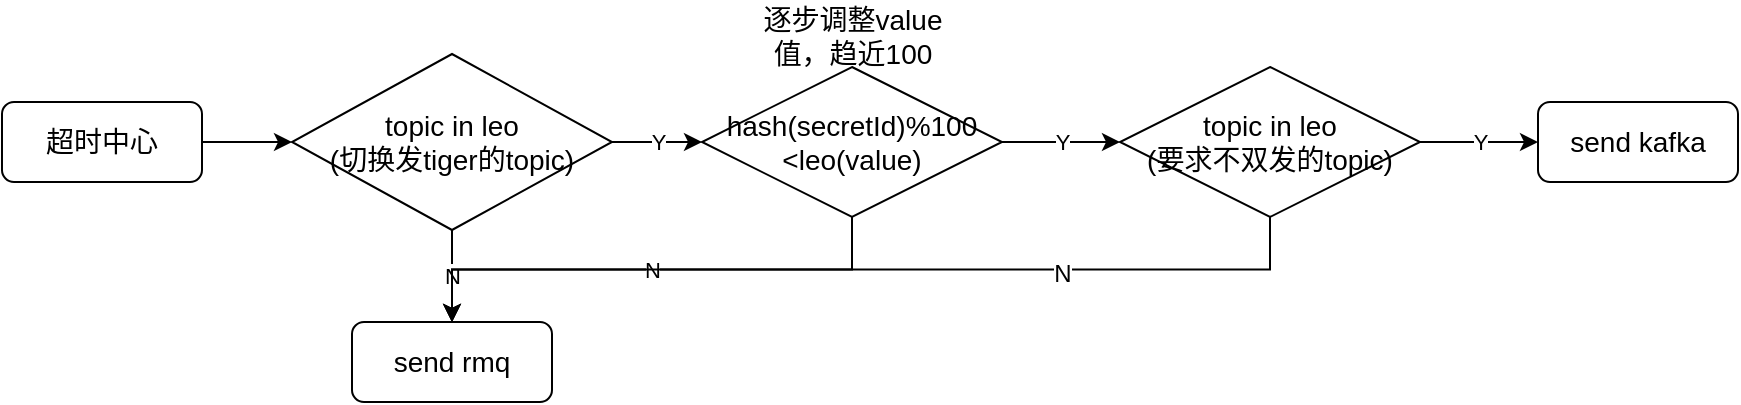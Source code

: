 <mxfile version="11.1.1" type="github"><diagram id="hLku4_2pbAyY7zUj1JWS" name="Page-1"><mxGraphModel dx="1422" dy="884" grid="1" gridSize="10" guides="1" tooltips="1" connect="1" arrows="1" fold="1" page="1" pageScale="1" pageWidth="827" pageHeight="1169" math="0" shadow="0"><root><mxCell id="0"/><mxCell id="1" parent="0"/><mxCell id="jNEHDybDtIT8cp2NqFF5-96" style="edgeStyle=orthogonalEdgeStyle;rounded=0;orthogonalLoop=1;jettySize=auto;html=1;exitX=1;exitY=0.5;exitDx=0;exitDy=0;entryX=0;entryY=0.5;entryDx=0;entryDy=0;" edge="1" parent="1" source="jNEHDybDtIT8cp2NqFF5-92" target="jNEHDybDtIT8cp2NqFF5-95"><mxGeometry relative="1" as="geometry"/></mxCell><mxCell id="jNEHDybDtIT8cp2NqFF5-92" value="&lt;font style=&quot;font-size: 14px&quot;&gt;超时中心&lt;/font&gt;" style="rounded=1;whiteSpace=wrap;html=1;" vertex="1" parent="1"><mxGeometry x="50" y="120" width="100" height="40" as="geometry"/></mxCell><mxCell id="jNEHDybDtIT8cp2NqFF5-98" value="N" style="edgeStyle=orthogonalEdgeStyle;rounded=0;orthogonalLoop=1;jettySize=auto;html=1;exitX=0.5;exitY=1;exitDx=0;exitDy=0;entryX=0.5;entryY=0;entryDx=0;entryDy=0;" edge="1" parent="1" source="jNEHDybDtIT8cp2NqFF5-95" target="jNEHDybDtIT8cp2NqFF5-97"><mxGeometry relative="1" as="geometry"/></mxCell><mxCell id="jNEHDybDtIT8cp2NqFF5-100" value="Y" style="edgeStyle=orthogonalEdgeStyle;rounded=0;orthogonalLoop=1;jettySize=auto;html=1;exitX=1;exitY=0.5;exitDx=0;exitDy=0;entryX=0;entryY=0.5;entryDx=0;entryDy=0;" edge="1" parent="1" source="jNEHDybDtIT8cp2NqFF5-95" target="jNEHDybDtIT8cp2NqFF5-101"><mxGeometry relative="1" as="geometry"><mxPoint x="400" y="140" as="targetPoint"/></mxGeometry></mxCell><mxCell id="jNEHDybDtIT8cp2NqFF5-95" value="&lt;font style=&quot;font-size: 14px&quot;&gt;topic in leo&lt;br&gt;(切换发tiger的topic)&lt;/font&gt;" style="rhombus;whiteSpace=wrap;html=1;" vertex="1" parent="1"><mxGeometry x="195" y="96" width="160" height="88" as="geometry"/></mxCell><mxCell id="jNEHDybDtIT8cp2NqFF5-97" value="&lt;font style=&quot;font-size: 14px&quot;&gt;send rmq&lt;/font&gt;" style="rounded=1;whiteSpace=wrap;html=1;" vertex="1" parent="1"><mxGeometry x="225" y="230" width="100" height="40" as="geometry"/></mxCell><mxCell id="jNEHDybDtIT8cp2NqFF5-105" value="N" style="edgeStyle=orthogonalEdgeStyle;rounded=0;orthogonalLoop=1;jettySize=auto;html=1;exitX=0.5;exitY=1;exitDx=0;exitDy=0;" edge="1" parent="1" source="jNEHDybDtIT8cp2NqFF5-101" target="jNEHDybDtIT8cp2NqFF5-97"><mxGeometry relative="1" as="geometry"/></mxCell><mxCell id="jNEHDybDtIT8cp2NqFF5-109" value="Y" style="edgeStyle=orthogonalEdgeStyle;rounded=0;orthogonalLoop=1;jettySize=auto;html=1;exitX=1;exitY=0.5;exitDx=0;exitDy=0;entryX=0;entryY=0.5;entryDx=0;entryDy=0;" edge="1" parent="1" source="jNEHDybDtIT8cp2NqFF5-101" target="jNEHDybDtIT8cp2NqFF5-107"><mxGeometry relative="1" as="geometry"/></mxCell><mxCell id="jNEHDybDtIT8cp2NqFF5-101" value="&lt;font style=&quot;font-size: 14px&quot;&gt;hash(secretId)%100&lt;br&gt;&amp;lt;leo(value)&lt;/font&gt;" style="rhombus;whiteSpace=wrap;html=1;" vertex="1" parent="1"><mxGeometry x="400" y="102.5" width="150" height="75" as="geometry"/></mxCell><mxCell id="jNEHDybDtIT8cp2NqFF5-103" value="&lt;font style=&quot;font-size: 14px&quot;&gt;send kafka&lt;/font&gt;" style="rounded=1;whiteSpace=wrap;html=1;" vertex="1" parent="1"><mxGeometry x="818" y="120" width="100" height="40" as="geometry"/></mxCell><mxCell id="jNEHDybDtIT8cp2NqFF5-106" value="&lt;font style=&quot;font-size: 14px&quot;&gt;逐步调整value值，趋近100&lt;/font&gt;" style="text;html=1;strokeColor=none;fillColor=none;align=center;verticalAlign=middle;whiteSpace=wrap;rounded=0;" vertex="1" parent="1"><mxGeometry x="422.5" y="70" width="105" height="33" as="geometry"/></mxCell><mxCell id="jNEHDybDtIT8cp2NqFF5-110" value="Y" style="edgeStyle=orthogonalEdgeStyle;rounded=0;orthogonalLoop=1;jettySize=auto;html=1;exitX=1;exitY=0.5;exitDx=0;exitDy=0;entryX=0;entryY=0.5;entryDx=0;entryDy=0;" edge="1" parent="1" source="jNEHDybDtIT8cp2NqFF5-107" target="jNEHDybDtIT8cp2NqFF5-103"><mxGeometry relative="1" as="geometry"/></mxCell><mxCell id="jNEHDybDtIT8cp2NqFF5-111" style="edgeStyle=orthogonalEdgeStyle;rounded=0;orthogonalLoop=1;jettySize=auto;html=1;exitX=0.5;exitY=1;exitDx=0;exitDy=0;entryX=0.5;entryY=0;entryDx=0;entryDy=0;" edge="1" parent="1" source="jNEHDybDtIT8cp2NqFF5-107" target="jNEHDybDtIT8cp2NqFF5-97"><mxGeometry relative="1" as="geometry"/></mxCell><mxCell id="jNEHDybDtIT8cp2NqFF5-112" value="N" style="text;html=1;resizable=0;points=[];align=center;verticalAlign=middle;labelBackgroundColor=#ffffff;" vertex="1" connectable="0" parent="jNEHDybDtIT8cp2NqFF5-111"><mxGeometry x="-0.432" y="2" relative="1" as="geometry"><mxPoint as="offset"/></mxGeometry></mxCell><mxCell id="jNEHDybDtIT8cp2NqFF5-107" value="&lt;span style=&quot;font-size: 14px&quot;&gt;topic in leo&lt;br&gt;(要求不双发的topic)&lt;/span&gt;" style="rhombus;whiteSpace=wrap;html=1;" vertex="1" parent="1"><mxGeometry x="609" y="102.5" width="150" height="75" as="geometry"/></mxCell></root></mxGraphModel></diagram></mxfile>
